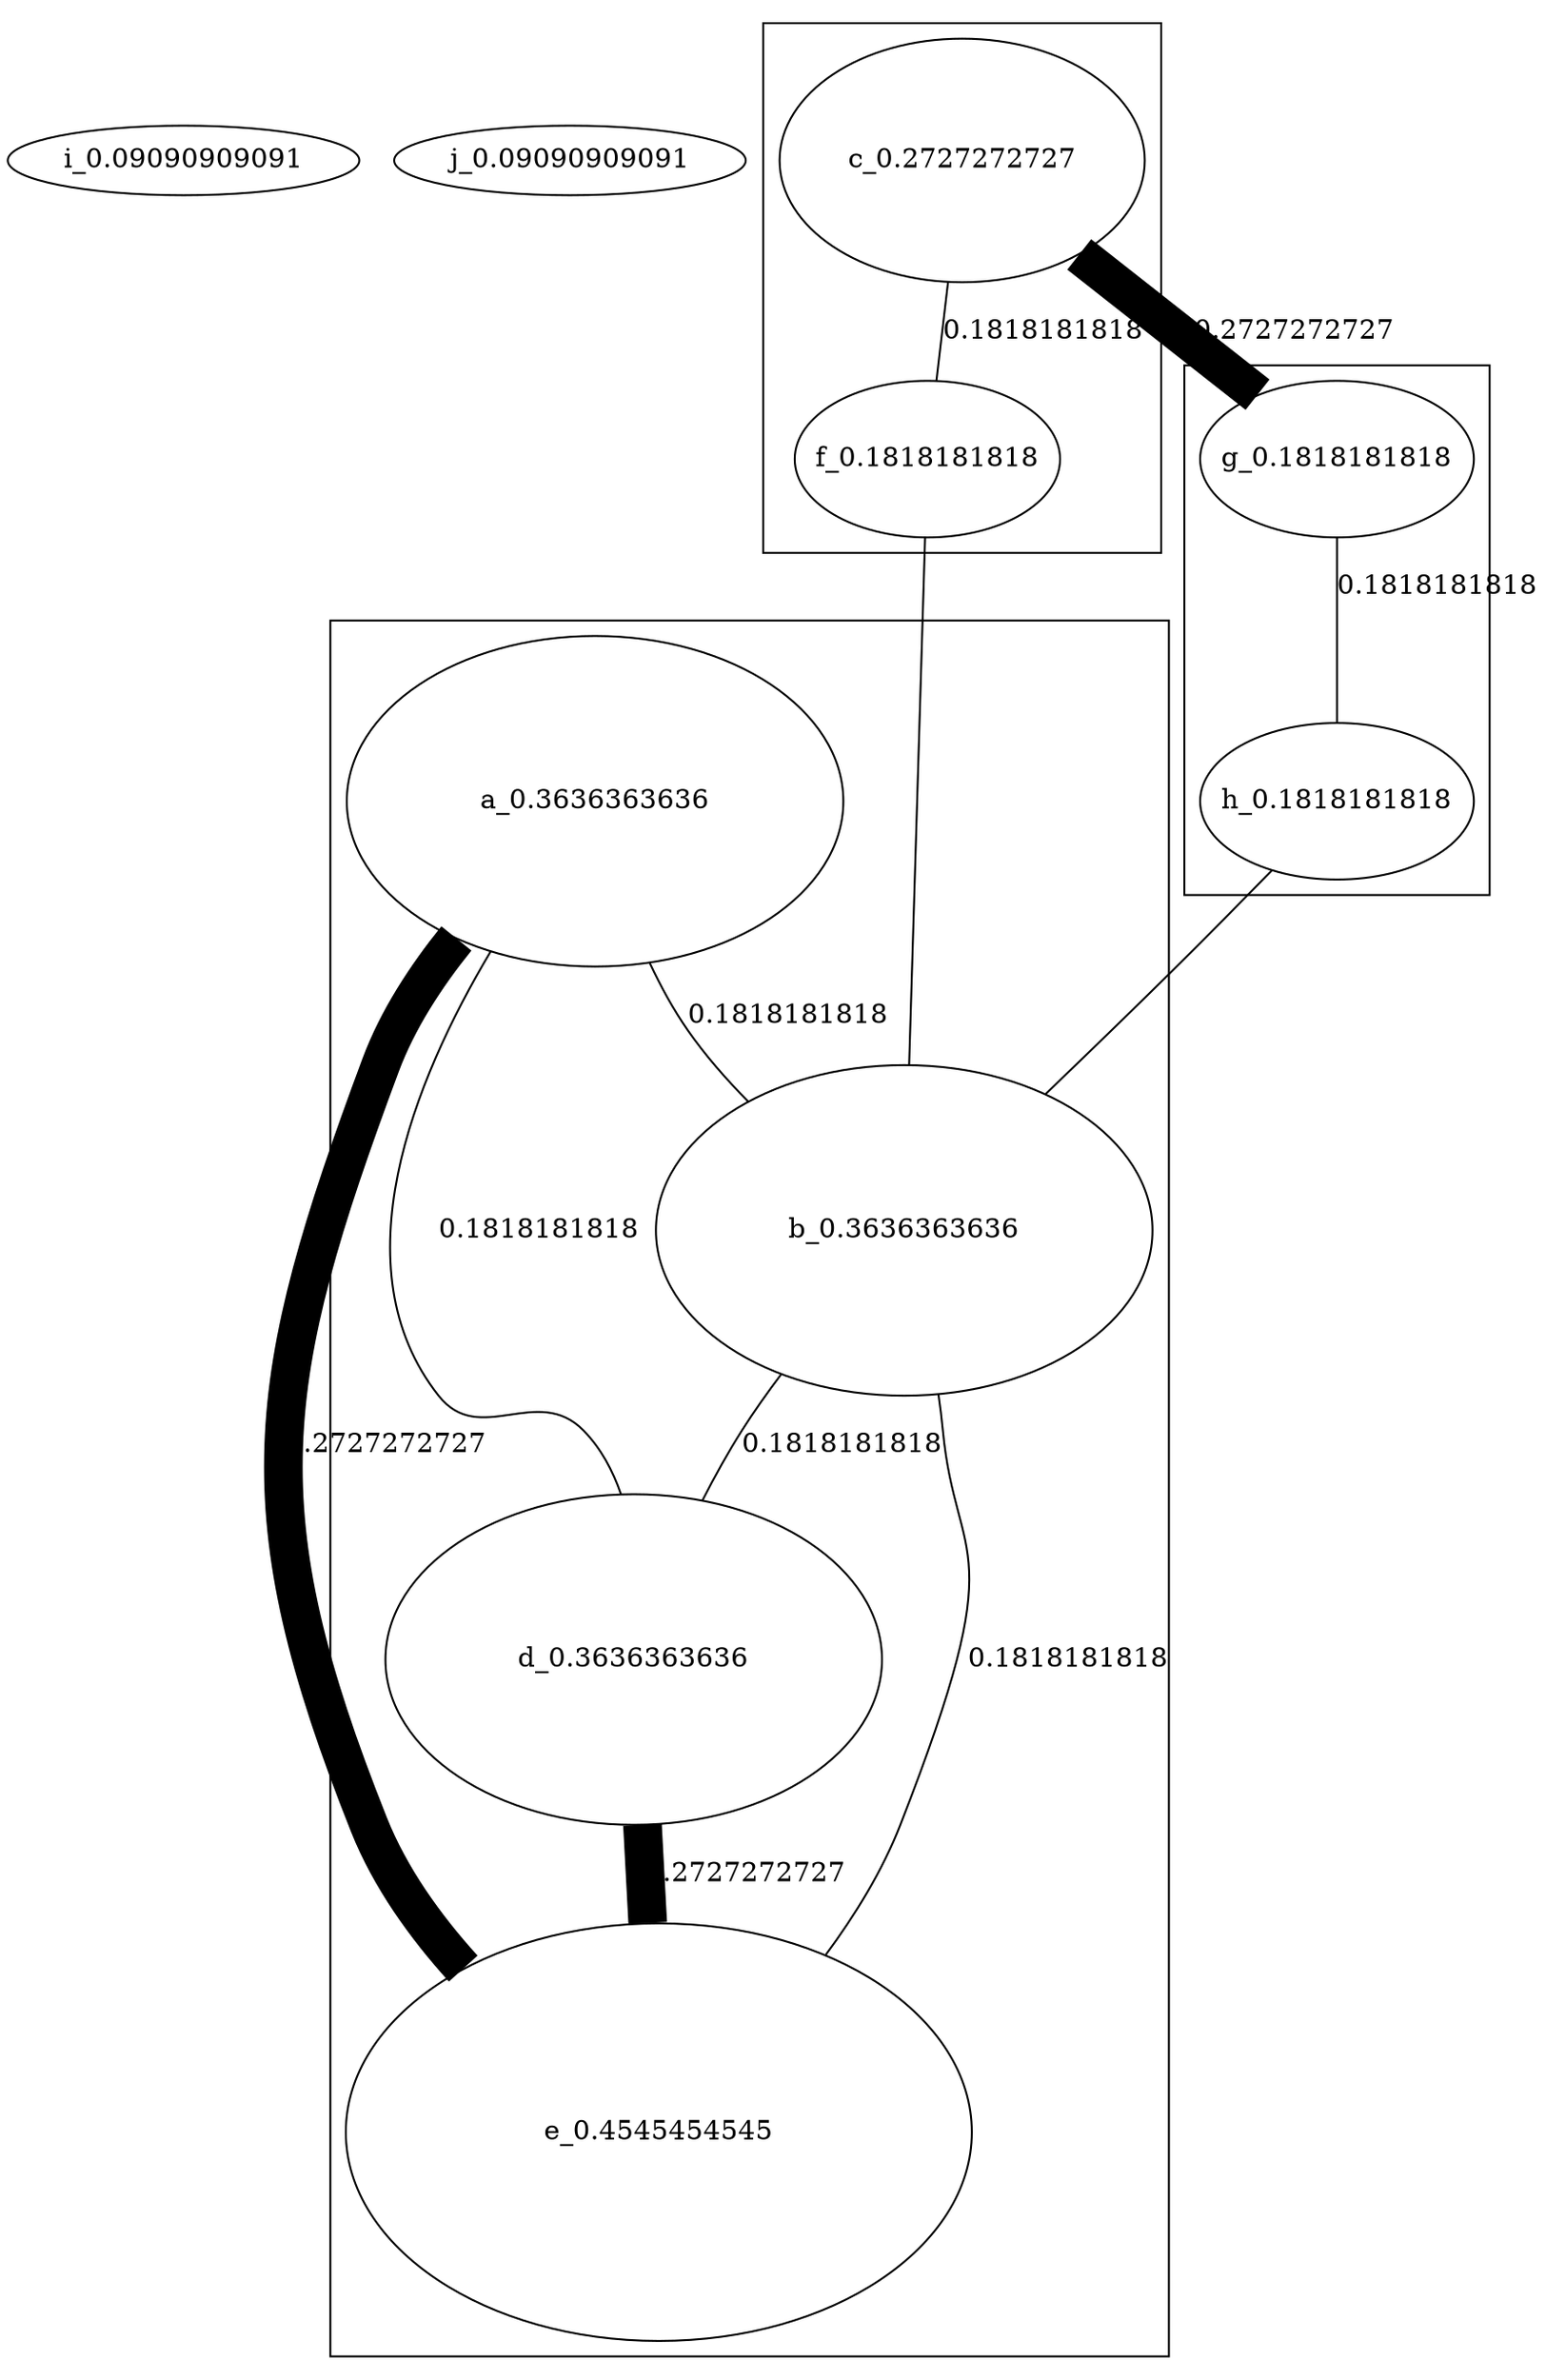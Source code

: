 digraph G {
  edge [dir=none]
n_13 [label="i_0.09090909091" height=0.5 width=0.75 style="setlinewidth(1)" ]
n_14 [label="j_0.09090909091" height=0.5 width=0.75 style="setlinewidth(1)" ]
n_10 -> n_6 []
n_12 -> n_6 []
n_7 -> n_11 [label="0.2727272727" style="setlinewidth(20)" ]
  subgraph cluster_2 {
n_5 [label="a_0.3636363636" height=2.375 width=3.5625 style="setlinewidth(1)" ]
n_6 [label="b_0.3636363636" height=2.375 width=3.5625 style="setlinewidth(1)" ]
n_8 [label="d_0.3636363636" height=2.375 width=3.5625 style="setlinewidth(1)" ]
n_9 [label="e_0.4545454545" height=3.0 width=4.5 style="setlinewidth(1)" ]
n_5 -> n_6 [label="0.1818181818" style="setlinewidth(1)" ]
n_6 -> n_8 [label="0.1818181818" style="setlinewidth(1)" ]
n_5 -> n_8 [label="0.1818181818" style="setlinewidth(1)" ]
n_8 -> n_9 [label="0.2727272727" style="setlinewidth(20)" ]
n_5 -> n_9 [label="0.2727272727" style="setlinewidth(20)" ]
n_6 -> n_9 [label="0.1818181818" style="setlinewidth(1)" ]
  }
  subgraph cluster_3 {
n_7 [label="c_0.2727272727" height=1.75 width=2.625 style="setlinewidth(1)" ]
n_10 [label="f_0.1818181818" height=1.125 width=1.6875 style="setlinewidth(1)" ]
n_7 -> n_10 [label="0.1818181818" style="setlinewidth(1)" ]
  }
  subgraph cluster_4 {
n_11 [label="g_0.1818181818" height=1.125 width=1.6875 style="setlinewidth(1)" ]
n_12 [label="h_0.1818181818" height=1.125 width=1.6875 style="setlinewidth(1)" ]
n_11 -> n_12 [label="0.1818181818" style="setlinewidth(1)" ]
  }
}
